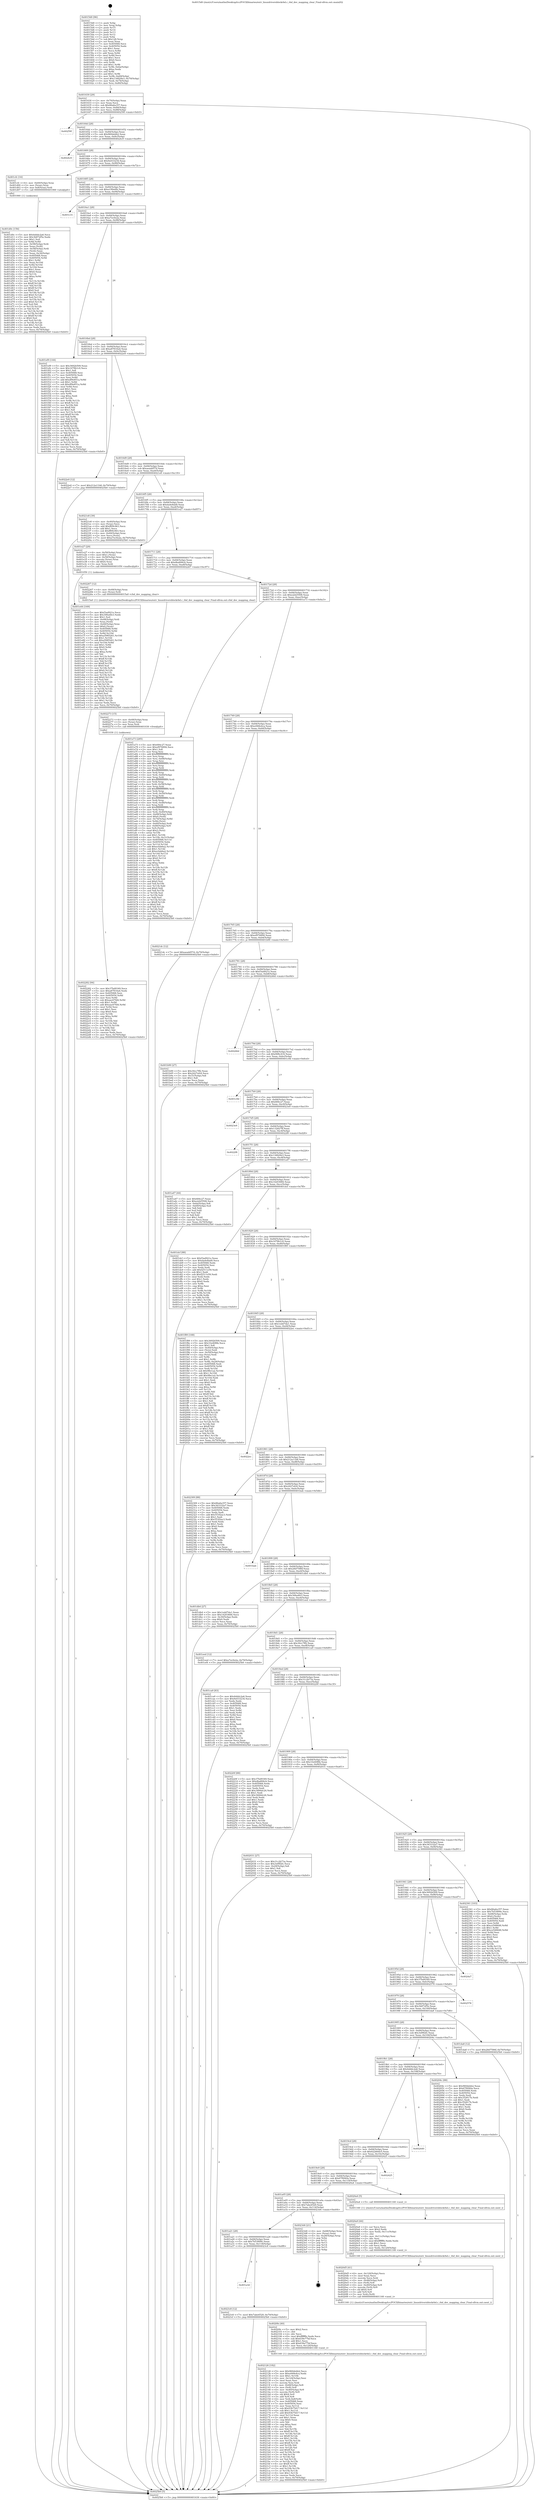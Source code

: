 digraph "0x4015d0" {
  label = "0x4015d0 (/mnt/c/Users/mathe/Desktop/tcc/POCII/binaries/extr_linuxdriversblockrbd.c_rbd_dev_mapping_clear_Final-ollvm.out::main(0))"
  labelloc = "t"
  node[shape=record]

  Entry [label="",width=0.3,height=0.3,shape=circle,fillcolor=black,style=filled]
  "0x401630" [label="{
     0x401630 [29]\l
     | [instrs]\l
     &nbsp;&nbsp;0x401630 \<+3\>: mov -0x70(%rbp),%eax\l
     &nbsp;&nbsp;0x401633 \<+2\>: mov %eax,%ecx\l
     &nbsp;&nbsp;0x401635 \<+6\>: sub $0x86a6a357,%ecx\l
     &nbsp;&nbsp;0x40163b \<+6\>: mov %eax,-0x84(%rbp)\l
     &nbsp;&nbsp;0x401641 \<+6\>: mov %ecx,-0x88(%rbp)\l
     &nbsp;&nbsp;0x401647 \<+6\>: je 000000000040259f \<main+0xfcf\>\l
  }"]
  "0x40259f" [label="{
     0x40259f\l
  }", style=dashed]
  "0x40164d" [label="{
     0x40164d [28]\l
     | [instrs]\l
     &nbsp;&nbsp;0x40164d \<+5\>: jmp 0000000000401652 \<main+0x82\>\l
     &nbsp;&nbsp;0x401652 \<+6\>: mov -0x84(%rbp),%eax\l
     &nbsp;&nbsp;0x401658 \<+5\>: sub $0x960debb2,%eax\l
     &nbsp;&nbsp;0x40165d \<+6\>: mov %eax,-0x8c(%rbp)\l
     &nbsp;&nbsp;0x401663 \<+6\>: je 00000000004024c9 \<main+0xef9\>\l
  }"]
  Exit [label="",width=0.3,height=0.3,shape=circle,fillcolor=black,style=filled,peripheries=2]
  "0x4024c9" [label="{
     0x4024c9\l
  }", style=dashed]
  "0x401669" [label="{
     0x401669 [28]\l
     | [instrs]\l
     &nbsp;&nbsp;0x401669 \<+5\>: jmp 000000000040166e \<main+0x9e\>\l
     &nbsp;&nbsp;0x40166e \<+6\>: mov -0x84(%rbp),%eax\l
     &nbsp;&nbsp;0x401674 \<+5\>: sub $0x9e033234,%eax\l
     &nbsp;&nbsp;0x401679 \<+6\>: mov %eax,-0x90(%rbp)\l
     &nbsp;&nbsp;0x40167f \<+6\>: je 0000000000401cfc \<main+0x72c\>\l
  }"]
  "0x401a3d" [label="{
     0x401a3d\l
  }", style=dashed]
  "0x401cfc" [label="{
     0x401cfc [16]\l
     | [instrs]\l
     &nbsp;&nbsp;0x401cfc \<+4\>: mov -0x60(%rbp),%rax\l
     &nbsp;&nbsp;0x401d00 \<+3\>: mov (%rax),%rax\l
     &nbsp;&nbsp;0x401d03 \<+4\>: mov 0x8(%rax),%rdi\l
     &nbsp;&nbsp;0x401d07 \<+5\>: call 0000000000401060 \<atoi@plt\>\l
     | [calls]\l
     &nbsp;&nbsp;0x401060 \{1\} (unknown)\l
  }"]
  "0x401685" [label="{
     0x401685 [28]\l
     | [instrs]\l
     &nbsp;&nbsp;0x401685 \<+5\>: jmp 000000000040168a \<main+0xba\>\l
     &nbsp;&nbsp;0x40168a \<+6\>: mov -0x84(%rbp),%eax\l
     &nbsp;&nbsp;0x401690 \<+5\>: sub $0xa190e6fe,%eax\l
     &nbsp;&nbsp;0x401695 \<+6\>: mov %eax,-0x94(%rbp)\l
     &nbsp;&nbsp;0x40169b \<+6\>: je 0000000000401c31 \<main+0x661\>\l
  }"]
  "0x4023c8" [label="{
     0x4023c8 [12]\l
     | [instrs]\l
     &nbsp;&nbsp;0x4023c8 \<+7\>: movl $0x7abe4529,-0x70(%rbp)\l
     &nbsp;&nbsp;0x4023cf \<+5\>: jmp 00000000004025b0 \<main+0xfe0\>\l
  }"]
  "0x401c31" [label="{
     0x401c31\l
  }", style=dashed]
  "0x4016a1" [label="{
     0x4016a1 [28]\l
     | [instrs]\l
     &nbsp;&nbsp;0x4016a1 \<+5\>: jmp 00000000004016a6 \<main+0xd6\>\l
     &nbsp;&nbsp;0x4016a6 \<+6\>: mov -0x84(%rbp),%eax\l
     &nbsp;&nbsp;0x4016ac \<+5\>: sub $0xa7ec0e2a,%eax\l
     &nbsp;&nbsp;0x4016b1 \<+6\>: mov %eax,-0x98(%rbp)\l
     &nbsp;&nbsp;0x4016b7 \<+6\>: je 0000000000401ef9 \<main+0x929\>\l
  }"]
  "0x401a21" [label="{
     0x401a21 [28]\l
     | [instrs]\l
     &nbsp;&nbsp;0x401a21 \<+5\>: jmp 0000000000401a26 \<main+0x456\>\l
     &nbsp;&nbsp;0x401a26 \<+6\>: mov -0x84(%rbp),%eax\l
     &nbsp;&nbsp;0x401a2c \<+5\>: sub $0x7b53899c,%eax\l
     &nbsp;&nbsp;0x401a31 \<+6\>: mov %eax,-0x118(%rbp)\l
     &nbsp;&nbsp;0x401a37 \<+6\>: je 00000000004023c8 \<main+0xdf8\>\l
  }"]
  "0x401ef9" [label="{
     0x401ef9 [144]\l
     | [instrs]\l
     &nbsp;&nbsp;0x401ef9 \<+5\>: mov $0x3692b509,%eax\l
     &nbsp;&nbsp;0x401efe \<+5\>: mov $0x1678b1c0,%ecx\l
     &nbsp;&nbsp;0x401f03 \<+2\>: mov $0x1,%dl\l
     &nbsp;&nbsp;0x401f05 \<+7\>: mov 0x405068,%esi\l
     &nbsp;&nbsp;0x401f0c \<+7\>: mov 0x405054,%edi\l
     &nbsp;&nbsp;0x401f13 \<+3\>: mov %esi,%r8d\l
     &nbsp;&nbsp;0x401f16 \<+7\>: add $0xdf9e851a,%r8d\l
     &nbsp;&nbsp;0x401f1d \<+4\>: sub $0x1,%r8d\l
     &nbsp;&nbsp;0x401f21 \<+7\>: sub $0xdf9e851a,%r8d\l
     &nbsp;&nbsp;0x401f28 \<+4\>: imul %r8d,%esi\l
     &nbsp;&nbsp;0x401f2c \<+3\>: and $0x1,%esi\l
     &nbsp;&nbsp;0x401f2f \<+3\>: cmp $0x0,%esi\l
     &nbsp;&nbsp;0x401f32 \<+4\>: sete %r9b\l
     &nbsp;&nbsp;0x401f36 \<+3\>: cmp $0xa,%edi\l
     &nbsp;&nbsp;0x401f39 \<+4\>: setl %r10b\l
     &nbsp;&nbsp;0x401f3d \<+3\>: mov %r9b,%r11b\l
     &nbsp;&nbsp;0x401f40 \<+4\>: xor $0xff,%r11b\l
     &nbsp;&nbsp;0x401f44 \<+3\>: mov %r10b,%bl\l
     &nbsp;&nbsp;0x401f47 \<+3\>: xor $0xff,%bl\l
     &nbsp;&nbsp;0x401f4a \<+3\>: xor $0x1,%dl\l
     &nbsp;&nbsp;0x401f4d \<+3\>: mov %r11b,%r14b\l
     &nbsp;&nbsp;0x401f50 \<+4\>: and $0xff,%r14b\l
     &nbsp;&nbsp;0x401f54 \<+3\>: and %dl,%r9b\l
     &nbsp;&nbsp;0x401f57 \<+3\>: mov %bl,%r15b\l
     &nbsp;&nbsp;0x401f5a \<+4\>: and $0xff,%r15b\l
     &nbsp;&nbsp;0x401f5e \<+3\>: and %dl,%r10b\l
     &nbsp;&nbsp;0x401f61 \<+3\>: or %r9b,%r14b\l
     &nbsp;&nbsp;0x401f64 \<+3\>: or %r10b,%r15b\l
     &nbsp;&nbsp;0x401f67 \<+3\>: xor %r15b,%r14b\l
     &nbsp;&nbsp;0x401f6a \<+3\>: or %bl,%r11b\l
     &nbsp;&nbsp;0x401f6d \<+4\>: xor $0xff,%r11b\l
     &nbsp;&nbsp;0x401f71 \<+3\>: or $0x1,%dl\l
     &nbsp;&nbsp;0x401f74 \<+3\>: and %dl,%r11b\l
     &nbsp;&nbsp;0x401f77 \<+3\>: or %r11b,%r14b\l
     &nbsp;&nbsp;0x401f7a \<+4\>: test $0x1,%r14b\l
     &nbsp;&nbsp;0x401f7e \<+3\>: cmovne %ecx,%eax\l
     &nbsp;&nbsp;0x401f81 \<+3\>: mov %eax,-0x70(%rbp)\l
     &nbsp;&nbsp;0x401f84 \<+5\>: jmp 00000000004025b0 \<main+0xfe0\>\l
  }"]
  "0x4016bd" [label="{
     0x4016bd [28]\l
     | [instrs]\l
     &nbsp;&nbsp;0x4016bd \<+5\>: jmp 00000000004016c2 \<main+0xf2\>\l
     &nbsp;&nbsp;0x4016c2 \<+6\>: mov -0x84(%rbp),%eax\l
     &nbsp;&nbsp;0x4016c8 \<+5\>: sub $0xa87816a4,%eax\l
     &nbsp;&nbsp;0x4016cd \<+6\>: mov %eax,-0x9c(%rbp)\l
     &nbsp;&nbsp;0x4016d3 \<+6\>: je 00000000004022e0 \<main+0xd10\>\l
  }"]
  "0x4023d4" [label="{
     0x4023d4 [21]\l
     | [instrs]\l
     &nbsp;&nbsp;0x4023d4 \<+4\>: mov -0x68(%rbp),%rax\l
     &nbsp;&nbsp;0x4023d8 \<+2\>: mov (%rax),%eax\l
     &nbsp;&nbsp;0x4023da \<+4\>: lea -0x28(%rbp),%rsp\l
     &nbsp;&nbsp;0x4023de \<+1\>: pop %rbx\l
     &nbsp;&nbsp;0x4023df \<+2\>: pop %r12\l
     &nbsp;&nbsp;0x4023e1 \<+2\>: pop %r13\l
     &nbsp;&nbsp;0x4023e3 \<+2\>: pop %r14\l
     &nbsp;&nbsp;0x4023e5 \<+2\>: pop %r15\l
     &nbsp;&nbsp;0x4023e7 \<+1\>: pop %rbp\l
     &nbsp;&nbsp;0x4023e8 \<+1\>: ret\l
  }"]
  "0x4022e0" [label="{
     0x4022e0 [12]\l
     | [instrs]\l
     &nbsp;&nbsp;0x4022e0 \<+7\>: movl $0x212a11b8,-0x70(%rbp)\l
     &nbsp;&nbsp;0x4022e7 \<+5\>: jmp 00000000004025b0 \<main+0xfe0\>\l
  }"]
  "0x4016d9" [label="{
     0x4016d9 [28]\l
     | [instrs]\l
     &nbsp;&nbsp;0x4016d9 \<+5\>: jmp 00000000004016de \<main+0x10e\>\l
     &nbsp;&nbsp;0x4016de \<+6\>: mov -0x84(%rbp),%eax\l
     &nbsp;&nbsp;0x4016e4 \<+5\>: sub $0xaeadd57d,%eax\l
     &nbsp;&nbsp;0x4016e9 \<+6\>: mov %eax,-0xa0(%rbp)\l
     &nbsp;&nbsp;0x4016ef \<+6\>: je 00000000004021e8 \<main+0xc18\>\l
  }"]
  "0x402282" [label="{
     0x402282 [94]\l
     | [instrs]\l
     &nbsp;&nbsp;0x402282 \<+5\>: mov $0x37bd9349,%ecx\l
     &nbsp;&nbsp;0x402287 \<+5\>: mov $0xa87816a4,%edx\l
     &nbsp;&nbsp;0x40228c \<+7\>: mov 0x405068,%esi\l
     &nbsp;&nbsp;0x402293 \<+8\>: mov 0x405054,%r8d\l
     &nbsp;&nbsp;0x40229b \<+3\>: mov %esi,%r9d\l
     &nbsp;&nbsp;0x40229e \<+7\>: sub $0xaac67fd4,%r9d\l
     &nbsp;&nbsp;0x4022a5 \<+4\>: sub $0x1,%r9d\l
     &nbsp;&nbsp;0x4022a9 \<+7\>: add $0xaac67fd4,%r9d\l
     &nbsp;&nbsp;0x4022b0 \<+4\>: imul %r9d,%esi\l
     &nbsp;&nbsp;0x4022b4 \<+3\>: and $0x1,%esi\l
     &nbsp;&nbsp;0x4022b7 \<+3\>: cmp $0x0,%esi\l
     &nbsp;&nbsp;0x4022ba \<+4\>: sete %r10b\l
     &nbsp;&nbsp;0x4022be \<+4\>: cmp $0xa,%r8d\l
     &nbsp;&nbsp;0x4022c2 \<+4\>: setl %r11b\l
     &nbsp;&nbsp;0x4022c6 \<+3\>: mov %r10b,%bl\l
     &nbsp;&nbsp;0x4022c9 \<+3\>: and %r11b,%bl\l
     &nbsp;&nbsp;0x4022cc \<+3\>: xor %r11b,%r10b\l
     &nbsp;&nbsp;0x4022cf \<+3\>: or %r10b,%bl\l
     &nbsp;&nbsp;0x4022d2 \<+3\>: test $0x1,%bl\l
     &nbsp;&nbsp;0x4022d5 \<+3\>: cmovne %edx,%ecx\l
     &nbsp;&nbsp;0x4022d8 \<+3\>: mov %ecx,-0x70(%rbp)\l
     &nbsp;&nbsp;0x4022db \<+5\>: jmp 00000000004025b0 \<main+0xfe0\>\l
  }"]
  "0x4021e8" [label="{
     0x4021e8 [39]\l
     | [instrs]\l
     &nbsp;&nbsp;0x4021e8 \<+4\>: mov -0x40(%rbp),%rax\l
     &nbsp;&nbsp;0x4021ec \<+2\>: mov (%rax),%ecx\l
     &nbsp;&nbsp;0x4021ee \<+6\>: add $0xff09c963,%ecx\l
     &nbsp;&nbsp;0x4021f4 \<+3\>: add $0x1,%ecx\l
     &nbsp;&nbsp;0x4021f7 \<+6\>: sub $0xff09c963,%ecx\l
     &nbsp;&nbsp;0x4021fd \<+4\>: mov -0x40(%rbp),%rax\l
     &nbsp;&nbsp;0x402201 \<+2\>: mov %ecx,(%rax)\l
     &nbsp;&nbsp;0x402203 \<+7\>: movl $0xa7ec0e2a,-0x70(%rbp)\l
     &nbsp;&nbsp;0x40220a \<+5\>: jmp 00000000004025b0 \<main+0xfe0\>\l
  }"]
  "0x4016f5" [label="{
     0x4016f5 [28]\l
     | [instrs]\l
     &nbsp;&nbsp;0x4016f5 \<+5\>: jmp 00000000004016fa \<main+0x12a\>\l
     &nbsp;&nbsp;0x4016fa \<+6\>: mov -0x84(%rbp),%eax\l
     &nbsp;&nbsp;0x401700 \<+5\>: sub $0xda4e8ab8,%eax\l
     &nbsp;&nbsp;0x401705 \<+6\>: mov %eax,-0xa4(%rbp)\l
     &nbsp;&nbsp;0x40170b \<+6\>: je 0000000000401e27 \<main+0x857\>\l
  }"]
  "0x402273" [label="{
     0x402273 [15]\l
     | [instrs]\l
     &nbsp;&nbsp;0x402273 \<+4\>: mov -0x48(%rbp),%rax\l
     &nbsp;&nbsp;0x402277 \<+3\>: mov (%rax),%rax\l
     &nbsp;&nbsp;0x40227a \<+3\>: mov %rax,%rdi\l
     &nbsp;&nbsp;0x40227d \<+5\>: call 0000000000401030 \<free@plt\>\l
     | [calls]\l
     &nbsp;&nbsp;0x401030 \{1\} (unknown)\l
  }"]
  "0x401e27" [label="{
     0x401e27 [29]\l
     | [instrs]\l
     &nbsp;&nbsp;0x401e27 \<+4\>: mov -0x50(%rbp),%rax\l
     &nbsp;&nbsp;0x401e2b \<+6\>: movl $0x1,(%rax)\l
     &nbsp;&nbsp;0x401e31 \<+4\>: mov -0x50(%rbp),%rax\l
     &nbsp;&nbsp;0x401e35 \<+3\>: movslq (%rax),%rax\l
     &nbsp;&nbsp;0x401e38 \<+4\>: shl $0x4,%rax\l
     &nbsp;&nbsp;0x401e3c \<+3\>: mov %rax,%rdi\l
     &nbsp;&nbsp;0x401e3f \<+5\>: call 0000000000401050 \<malloc@plt\>\l
     | [calls]\l
     &nbsp;&nbsp;0x401050 \{1\} (unknown)\l
  }"]
  "0x401711" [label="{
     0x401711 [28]\l
     | [instrs]\l
     &nbsp;&nbsp;0x401711 \<+5\>: jmp 0000000000401716 \<main+0x146\>\l
     &nbsp;&nbsp;0x401716 \<+6\>: mov -0x84(%rbp),%eax\l
     &nbsp;&nbsp;0x40171c \<+5\>: sub $0xdba806cb,%eax\l
     &nbsp;&nbsp;0x401721 \<+6\>: mov %eax,-0xa8(%rbp)\l
     &nbsp;&nbsp;0x401727 \<+6\>: je 0000000000402267 \<main+0xc97\>\l
  }"]
  "0x402126" [label="{
     0x402126 [182]\l
     | [instrs]\l
     &nbsp;&nbsp;0x402126 \<+5\>: mov $0x960debb2,%ecx\l
     &nbsp;&nbsp;0x40212b \<+5\>: mov $0xe948e4ca,%edx\l
     &nbsp;&nbsp;0x402130 \<+3\>: mov $0x1,%r10b\l
     &nbsp;&nbsp;0x402133 \<+6\>: mov -0x124(%rbp),%esi\l
     &nbsp;&nbsp;0x402139 \<+3\>: imul %eax,%esi\l
     &nbsp;&nbsp;0x40213c \<+3\>: movslq %esi,%rdi\l
     &nbsp;&nbsp;0x40213f \<+4\>: mov -0x48(%rbp),%r8\l
     &nbsp;&nbsp;0x402143 \<+3\>: mov (%r8),%r8\l
     &nbsp;&nbsp;0x402146 \<+4\>: mov -0x40(%rbp),%r9\l
     &nbsp;&nbsp;0x40214a \<+3\>: movslq (%r9),%r9\l
     &nbsp;&nbsp;0x40214d \<+4\>: shl $0x4,%r9\l
     &nbsp;&nbsp;0x402151 \<+3\>: add %r9,%r8\l
     &nbsp;&nbsp;0x402154 \<+4\>: mov %rdi,0x8(%r8)\l
     &nbsp;&nbsp;0x402158 \<+7\>: mov 0x405068,%eax\l
     &nbsp;&nbsp;0x40215f \<+7\>: mov 0x405054,%esi\l
     &nbsp;&nbsp;0x402166 \<+3\>: mov %eax,%r11d\l
     &nbsp;&nbsp;0x402169 \<+7\>: sub $0x93b75d17,%r11d\l
     &nbsp;&nbsp;0x402170 \<+4\>: sub $0x1,%r11d\l
     &nbsp;&nbsp;0x402174 \<+7\>: add $0x93b75d17,%r11d\l
     &nbsp;&nbsp;0x40217b \<+4\>: imul %r11d,%eax\l
     &nbsp;&nbsp;0x40217f \<+3\>: and $0x1,%eax\l
     &nbsp;&nbsp;0x402182 \<+3\>: cmp $0x0,%eax\l
     &nbsp;&nbsp;0x402185 \<+3\>: sete %bl\l
     &nbsp;&nbsp;0x402188 \<+3\>: cmp $0xa,%esi\l
     &nbsp;&nbsp;0x40218b \<+4\>: setl %r14b\l
     &nbsp;&nbsp;0x40218f \<+3\>: mov %bl,%r15b\l
     &nbsp;&nbsp;0x402192 \<+4\>: xor $0xff,%r15b\l
     &nbsp;&nbsp;0x402196 \<+3\>: mov %r14b,%r12b\l
     &nbsp;&nbsp;0x402199 \<+4\>: xor $0xff,%r12b\l
     &nbsp;&nbsp;0x40219d \<+4\>: xor $0x1,%r10b\l
     &nbsp;&nbsp;0x4021a1 \<+3\>: mov %r15b,%r13b\l
     &nbsp;&nbsp;0x4021a4 \<+4\>: and $0xff,%r13b\l
     &nbsp;&nbsp;0x4021a8 \<+3\>: and %r10b,%bl\l
     &nbsp;&nbsp;0x4021ab \<+3\>: mov %r12b,%al\l
     &nbsp;&nbsp;0x4021ae \<+2\>: and $0xff,%al\l
     &nbsp;&nbsp;0x4021b0 \<+3\>: and %r10b,%r14b\l
     &nbsp;&nbsp;0x4021b3 \<+3\>: or %bl,%r13b\l
     &nbsp;&nbsp;0x4021b6 \<+3\>: or %r14b,%al\l
     &nbsp;&nbsp;0x4021b9 \<+3\>: xor %al,%r13b\l
     &nbsp;&nbsp;0x4021bc \<+3\>: or %r12b,%r15b\l
     &nbsp;&nbsp;0x4021bf \<+4\>: xor $0xff,%r15b\l
     &nbsp;&nbsp;0x4021c3 \<+4\>: or $0x1,%r10b\l
     &nbsp;&nbsp;0x4021c7 \<+3\>: and %r10b,%r15b\l
     &nbsp;&nbsp;0x4021ca \<+3\>: or %r15b,%r13b\l
     &nbsp;&nbsp;0x4021cd \<+4\>: test $0x1,%r13b\l
     &nbsp;&nbsp;0x4021d1 \<+3\>: cmovne %edx,%ecx\l
     &nbsp;&nbsp;0x4021d4 \<+3\>: mov %ecx,-0x70(%rbp)\l
     &nbsp;&nbsp;0x4021d7 \<+5\>: jmp 00000000004025b0 \<main+0xfe0\>\l
  }"]
  "0x402267" [label="{
     0x402267 [12]\l
     | [instrs]\l
     &nbsp;&nbsp;0x402267 \<+4\>: mov -0x48(%rbp),%rax\l
     &nbsp;&nbsp;0x40226b \<+3\>: mov (%rax),%rdi\l
     &nbsp;&nbsp;0x40226e \<+5\>: call 00000000004015a0 \<rbd_dev_mapping_clear\>\l
     | [calls]\l
     &nbsp;&nbsp;0x4015a0 \{1\} (/mnt/c/Users/mathe/Desktop/tcc/POCII/binaries/extr_linuxdriversblockrbd.c_rbd_dev_mapping_clear_Final-ollvm.out::rbd_dev_mapping_clear)\l
  }"]
  "0x40172d" [label="{
     0x40172d [28]\l
     | [instrs]\l
     &nbsp;&nbsp;0x40172d \<+5\>: jmp 0000000000401732 \<main+0x162\>\l
     &nbsp;&nbsp;0x401732 \<+6\>: mov -0x84(%rbp),%eax\l
     &nbsp;&nbsp;0x401738 \<+5\>: sub $0xe2d25508,%eax\l
     &nbsp;&nbsp;0x40173d \<+6\>: mov %eax,-0xac(%rbp)\l
     &nbsp;&nbsp;0x401743 \<+6\>: je 0000000000401a73 \<main+0x4a3\>\l
  }"]
  "0x4020fe" [label="{
     0x4020fe [40]\l
     | [instrs]\l
     &nbsp;&nbsp;0x4020fe \<+5\>: mov $0x2,%ecx\l
     &nbsp;&nbsp;0x402103 \<+1\>: cltd\l
     &nbsp;&nbsp;0x402104 \<+2\>: idiv %ecx\l
     &nbsp;&nbsp;0x402106 \<+6\>: imul $0xfffffffe,%edx,%ecx\l
     &nbsp;&nbsp;0x40210c \<+6\>: sub $0x639e77bf,%ecx\l
     &nbsp;&nbsp;0x402112 \<+3\>: add $0x1,%ecx\l
     &nbsp;&nbsp;0x402115 \<+6\>: add $0x639e77bf,%ecx\l
     &nbsp;&nbsp;0x40211b \<+6\>: mov %ecx,-0x124(%rbp)\l
     &nbsp;&nbsp;0x402121 \<+5\>: call 0000000000401160 \<next_i\>\l
     | [calls]\l
     &nbsp;&nbsp;0x401160 \{1\} (/mnt/c/Users/mathe/Desktop/tcc/POCII/binaries/extr_linuxdriversblockrbd.c_rbd_dev_mapping_clear_Final-ollvm.out::next_i)\l
  }"]
  "0x401a73" [label="{
     0x401a73 [285]\l
     | [instrs]\l
     &nbsp;&nbsp;0x401a73 \<+5\>: mov $0x684c27,%eax\l
     &nbsp;&nbsp;0x401a78 \<+5\>: mov $0xef976894,%ecx\l
     &nbsp;&nbsp;0x401a7d \<+2\>: mov $0x1,%dl\l
     &nbsp;&nbsp;0x401a7f \<+3\>: mov %rsp,%rsi\l
     &nbsp;&nbsp;0x401a82 \<+4\>: add $0xfffffffffffffff0,%rsi\l
     &nbsp;&nbsp;0x401a86 \<+3\>: mov %rsi,%rsp\l
     &nbsp;&nbsp;0x401a89 \<+4\>: mov %rsi,-0x68(%rbp)\l
     &nbsp;&nbsp;0x401a8d \<+3\>: mov %rsp,%rsi\l
     &nbsp;&nbsp;0x401a90 \<+4\>: add $0xfffffffffffffff0,%rsi\l
     &nbsp;&nbsp;0x401a94 \<+3\>: mov %rsi,%rsp\l
     &nbsp;&nbsp;0x401a97 \<+3\>: mov %rsp,%rdi\l
     &nbsp;&nbsp;0x401a9a \<+4\>: add $0xfffffffffffffff0,%rdi\l
     &nbsp;&nbsp;0x401a9e \<+3\>: mov %rdi,%rsp\l
     &nbsp;&nbsp;0x401aa1 \<+4\>: mov %rdi,-0x60(%rbp)\l
     &nbsp;&nbsp;0x401aa5 \<+3\>: mov %rsp,%rdi\l
     &nbsp;&nbsp;0x401aa8 \<+4\>: add $0xfffffffffffffff0,%rdi\l
     &nbsp;&nbsp;0x401aac \<+3\>: mov %rdi,%rsp\l
     &nbsp;&nbsp;0x401aaf \<+4\>: mov %rdi,-0x58(%rbp)\l
     &nbsp;&nbsp;0x401ab3 \<+3\>: mov %rsp,%rdi\l
     &nbsp;&nbsp;0x401ab6 \<+4\>: add $0xfffffffffffffff0,%rdi\l
     &nbsp;&nbsp;0x401aba \<+3\>: mov %rdi,%rsp\l
     &nbsp;&nbsp;0x401abd \<+4\>: mov %rdi,-0x50(%rbp)\l
     &nbsp;&nbsp;0x401ac1 \<+3\>: mov %rsp,%rdi\l
     &nbsp;&nbsp;0x401ac4 \<+4\>: add $0xfffffffffffffff0,%rdi\l
     &nbsp;&nbsp;0x401ac8 \<+3\>: mov %rdi,%rsp\l
     &nbsp;&nbsp;0x401acb \<+4\>: mov %rdi,-0x48(%rbp)\l
     &nbsp;&nbsp;0x401acf \<+3\>: mov %rsp,%rdi\l
     &nbsp;&nbsp;0x401ad2 \<+4\>: add $0xfffffffffffffff0,%rdi\l
     &nbsp;&nbsp;0x401ad6 \<+3\>: mov %rdi,%rsp\l
     &nbsp;&nbsp;0x401ad9 \<+4\>: mov %rdi,-0x40(%rbp)\l
     &nbsp;&nbsp;0x401add \<+4\>: mov -0x68(%rbp),%rdi\l
     &nbsp;&nbsp;0x401ae1 \<+6\>: movl $0x0,(%rdi)\l
     &nbsp;&nbsp;0x401ae7 \<+4\>: mov -0x74(%rbp),%r8d\l
     &nbsp;&nbsp;0x401aeb \<+3\>: mov %r8d,(%rsi)\l
     &nbsp;&nbsp;0x401aee \<+4\>: mov -0x60(%rbp),%rdi\l
     &nbsp;&nbsp;0x401af2 \<+4\>: mov -0x80(%rbp),%r9\l
     &nbsp;&nbsp;0x401af6 \<+3\>: mov %r9,(%rdi)\l
     &nbsp;&nbsp;0x401af9 \<+3\>: cmpl $0x2,(%rsi)\l
     &nbsp;&nbsp;0x401afc \<+4\>: setne %r10b\l
     &nbsp;&nbsp;0x401b00 \<+4\>: and $0x1,%r10b\l
     &nbsp;&nbsp;0x401b04 \<+4\>: mov %r10b,-0x31(%rbp)\l
     &nbsp;&nbsp;0x401b08 \<+8\>: mov 0x405068,%r11d\l
     &nbsp;&nbsp;0x401b10 \<+7\>: mov 0x405054,%ebx\l
     &nbsp;&nbsp;0x401b17 \<+3\>: mov %r11d,%r14d\l
     &nbsp;&nbsp;0x401b1a \<+7\>: add $0xecfab6a2,%r14d\l
     &nbsp;&nbsp;0x401b21 \<+4\>: sub $0x1,%r14d\l
     &nbsp;&nbsp;0x401b25 \<+7\>: sub $0xecfab6a2,%r14d\l
     &nbsp;&nbsp;0x401b2c \<+4\>: imul %r14d,%r11d\l
     &nbsp;&nbsp;0x401b30 \<+4\>: and $0x1,%r11d\l
     &nbsp;&nbsp;0x401b34 \<+4\>: cmp $0x0,%r11d\l
     &nbsp;&nbsp;0x401b38 \<+4\>: sete %r10b\l
     &nbsp;&nbsp;0x401b3c \<+3\>: cmp $0xa,%ebx\l
     &nbsp;&nbsp;0x401b3f \<+4\>: setl %r15b\l
     &nbsp;&nbsp;0x401b43 \<+3\>: mov %r10b,%r12b\l
     &nbsp;&nbsp;0x401b46 \<+4\>: xor $0xff,%r12b\l
     &nbsp;&nbsp;0x401b4a \<+3\>: mov %r15b,%r13b\l
     &nbsp;&nbsp;0x401b4d \<+4\>: xor $0xff,%r13b\l
     &nbsp;&nbsp;0x401b51 \<+3\>: xor $0x0,%dl\l
     &nbsp;&nbsp;0x401b54 \<+3\>: mov %r12b,%sil\l
     &nbsp;&nbsp;0x401b57 \<+4\>: and $0x0,%sil\l
     &nbsp;&nbsp;0x401b5b \<+3\>: and %dl,%r10b\l
     &nbsp;&nbsp;0x401b5e \<+3\>: mov %r13b,%dil\l
     &nbsp;&nbsp;0x401b61 \<+4\>: and $0x0,%dil\l
     &nbsp;&nbsp;0x401b65 \<+3\>: and %dl,%r15b\l
     &nbsp;&nbsp;0x401b68 \<+3\>: or %r10b,%sil\l
     &nbsp;&nbsp;0x401b6b \<+3\>: or %r15b,%dil\l
     &nbsp;&nbsp;0x401b6e \<+3\>: xor %dil,%sil\l
     &nbsp;&nbsp;0x401b71 \<+3\>: or %r13b,%r12b\l
     &nbsp;&nbsp;0x401b74 \<+4\>: xor $0xff,%r12b\l
     &nbsp;&nbsp;0x401b78 \<+3\>: or $0x0,%dl\l
     &nbsp;&nbsp;0x401b7b \<+3\>: and %dl,%r12b\l
     &nbsp;&nbsp;0x401b7e \<+3\>: or %r12b,%sil\l
     &nbsp;&nbsp;0x401b81 \<+4\>: test $0x1,%sil\l
     &nbsp;&nbsp;0x401b85 \<+3\>: cmovne %ecx,%eax\l
     &nbsp;&nbsp;0x401b88 \<+3\>: mov %eax,-0x70(%rbp)\l
     &nbsp;&nbsp;0x401b8b \<+5\>: jmp 00000000004025b0 \<main+0xfe0\>\l
  }"]
  "0x401749" [label="{
     0x401749 [28]\l
     | [instrs]\l
     &nbsp;&nbsp;0x401749 \<+5\>: jmp 000000000040174e \<main+0x17e\>\l
     &nbsp;&nbsp;0x40174e \<+6\>: mov -0x84(%rbp),%eax\l
     &nbsp;&nbsp;0x401754 \<+5\>: sub $0xe948e4ca,%eax\l
     &nbsp;&nbsp;0x401759 \<+6\>: mov %eax,-0xb0(%rbp)\l
     &nbsp;&nbsp;0x40175f \<+6\>: je 00000000004021dc \<main+0xc0c\>\l
  }"]
  "0x4020d5" [label="{
     0x4020d5 [41]\l
     | [instrs]\l
     &nbsp;&nbsp;0x4020d5 \<+6\>: mov -0x120(%rbp),%ecx\l
     &nbsp;&nbsp;0x4020db \<+3\>: imul %eax,%ecx\l
     &nbsp;&nbsp;0x4020de \<+3\>: movslq %ecx,%rdi\l
     &nbsp;&nbsp;0x4020e1 \<+4\>: mov -0x48(%rbp),%r8\l
     &nbsp;&nbsp;0x4020e5 \<+3\>: mov (%r8),%r8\l
     &nbsp;&nbsp;0x4020e8 \<+4\>: mov -0x40(%rbp),%r9\l
     &nbsp;&nbsp;0x4020ec \<+3\>: movslq (%r9),%r9\l
     &nbsp;&nbsp;0x4020ef \<+4\>: shl $0x4,%r9\l
     &nbsp;&nbsp;0x4020f3 \<+3\>: add %r9,%r8\l
     &nbsp;&nbsp;0x4020f6 \<+3\>: mov %rdi,(%r8)\l
     &nbsp;&nbsp;0x4020f9 \<+5\>: call 0000000000401160 \<next_i\>\l
     | [calls]\l
     &nbsp;&nbsp;0x401160 \{1\} (/mnt/c/Users/mathe/Desktop/tcc/POCII/binaries/extr_linuxdriversblockrbd.c_rbd_dev_mapping_clear_Final-ollvm.out::next_i)\l
  }"]
  "0x4021dc" [label="{
     0x4021dc [12]\l
     | [instrs]\l
     &nbsp;&nbsp;0x4021dc \<+7\>: movl $0xaeadd57d,-0x70(%rbp)\l
     &nbsp;&nbsp;0x4021e3 \<+5\>: jmp 00000000004025b0 \<main+0xfe0\>\l
  }"]
  "0x401765" [label="{
     0x401765 [28]\l
     | [instrs]\l
     &nbsp;&nbsp;0x401765 \<+5\>: jmp 000000000040176a \<main+0x19a\>\l
     &nbsp;&nbsp;0x40176a \<+6\>: mov -0x84(%rbp),%eax\l
     &nbsp;&nbsp;0x401770 \<+5\>: sub $0xef976894,%eax\l
     &nbsp;&nbsp;0x401775 \<+6\>: mov %eax,-0xb4(%rbp)\l
     &nbsp;&nbsp;0x40177b \<+6\>: je 0000000000401b90 \<main+0x5c0\>\l
  }"]
  "0x4020a9" [label="{
     0x4020a9 [44]\l
     | [instrs]\l
     &nbsp;&nbsp;0x4020a9 \<+2\>: xor %ecx,%ecx\l
     &nbsp;&nbsp;0x4020ab \<+5\>: mov $0x2,%edx\l
     &nbsp;&nbsp;0x4020b0 \<+6\>: mov %edx,-0x11c(%rbp)\l
     &nbsp;&nbsp;0x4020b6 \<+1\>: cltd\l
     &nbsp;&nbsp;0x4020b7 \<+6\>: mov -0x11c(%rbp),%esi\l
     &nbsp;&nbsp;0x4020bd \<+2\>: idiv %esi\l
     &nbsp;&nbsp;0x4020bf \<+6\>: imul $0xfffffffe,%edx,%edx\l
     &nbsp;&nbsp;0x4020c5 \<+3\>: sub $0x1,%ecx\l
     &nbsp;&nbsp;0x4020c8 \<+2\>: sub %ecx,%edx\l
     &nbsp;&nbsp;0x4020ca \<+6\>: mov %edx,-0x120(%rbp)\l
     &nbsp;&nbsp;0x4020d0 \<+5\>: call 0000000000401160 \<next_i\>\l
     | [calls]\l
     &nbsp;&nbsp;0x401160 \{1\} (/mnt/c/Users/mathe/Desktop/tcc/POCII/binaries/extr_linuxdriversblockrbd.c_rbd_dev_mapping_clear_Final-ollvm.out::next_i)\l
  }"]
  "0x401b90" [label="{
     0x401b90 [27]\l
     | [instrs]\l
     &nbsp;&nbsp;0x401b90 \<+5\>: mov $0x30cc7ff2,%eax\l
     &nbsp;&nbsp;0x401b95 \<+5\>: mov $0x2427efc6,%ecx\l
     &nbsp;&nbsp;0x401b9a \<+3\>: mov -0x31(%rbp),%dl\l
     &nbsp;&nbsp;0x401b9d \<+3\>: test $0x1,%dl\l
     &nbsp;&nbsp;0x401ba0 \<+3\>: cmovne %ecx,%eax\l
     &nbsp;&nbsp;0x401ba3 \<+3\>: mov %eax,-0x70(%rbp)\l
     &nbsp;&nbsp;0x401ba6 \<+5\>: jmp 00000000004025b0 \<main+0xfe0\>\l
  }"]
  "0x401781" [label="{
     0x401781 [28]\l
     | [instrs]\l
     &nbsp;&nbsp;0x401781 \<+5\>: jmp 0000000000401786 \<main+0x1b6\>\l
     &nbsp;&nbsp;0x401786 \<+6\>: mov -0x84(%rbp),%eax\l
     &nbsp;&nbsp;0x40178c \<+5\>: sub $0xf3ad921e,%eax\l
     &nbsp;&nbsp;0x401791 \<+6\>: mov %eax,-0xb8(%rbp)\l
     &nbsp;&nbsp;0x401797 \<+6\>: je 000000000040246d \<main+0xe9d\>\l
  }"]
  "0x401a05" [label="{
     0x401a05 [28]\l
     | [instrs]\l
     &nbsp;&nbsp;0x401a05 \<+5\>: jmp 0000000000401a0a \<main+0x43a\>\l
     &nbsp;&nbsp;0x401a0a \<+6\>: mov -0x84(%rbp),%eax\l
     &nbsp;&nbsp;0x401a10 \<+5\>: sub $0x7abe4529,%eax\l
     &nbsp;&nbsp;0x401a15 \<+6\>: mov %eax,-0x114(%rbp)\l
     &nbsp;&nbsp;0x401a1b \<+6\>: je 00000000004023d4 \<main+0xe04\>\l
  }"]
  "0x40246d" [label="{
     0x40246d\l
  }", style=dashed]
  "0x40179d" [label="{
     0x40179d [28]\l
     | [instrs]\l
     &nbsp;&nbsp;0x40179d \<+5\>: jmp 00000000004017a2 \<main+0x1d2\>\l
     &nbsp;&nbsp;0x4017a2 \<+6\>: mov -0x84(%rbp),%eax\l
     &nbsp;&nbsp;0x4017a8 \<+5\>: sub $0xf4f6c416,%eax\l
     &nbsp;&nbsp;0x4017ad \<+6\>: mov %eax,-0xbc(%rbp)\l
     &nbsp;&nbsp;0x4017b3 \<+6\>: je 0000000000401c9d \<main+0x6cd\>\l
  }"]
  "0x4020a4" [label="{
     0x4020a4 [5]\l
     | [instrs]\l
     &nbsp;&nbsp;0x4020a4 \<+5\>: call 0000000000401160 \<next_i\>\l
     | [calls]\l
     &nbsp;&nbsp;0x401160 \{1\} (/mnt/c/Users/mathe/Desktop/tcc/POCII/binaries/extr_linuxdriversblockrbd.c_rbd_dev_mapping_clear_Final-ollvm.out::next_i)\l
  }"]
  "0x401c9d" [label="{
     0x401c9d\l
  }", style=dashed]
  "0x4017b9" [label="{
     0x4017b9 [28]\l
     | [instrs]\l
     &nbsp;&nbsp;0x4017b9 \<+5\>: jmp 00000000004017be \<main+0x1ee\>\l
     &nbsp;&nbsp;0x4017be \<+6\>: mov -0x84(%rbp),%eax\l
     &nbsp;&nbsp;0x4017c4 \<+5\>: sub $0x684c27,%eax\l
     &nbsp;&nbsp;0x4017c9 \<+6\>: mov %eax,-0xc0(%rbp)\l
     &nbsp;&nbsp;0x4017cf \<+6\>: je 00000000004023e9 \<main+0xe19\>\l
  }"]
  "0x4019e9" [label="{
     0x4019e9 [28]\l
     | [instrs]\l
     &nbsp;&nbsp;0x4019e9 \<+5\>: jmp 00000000004019ee \<main+0x41e\>\l
     &nbsp;&nbsp;0x4019ee \<+6\>: mov -0x84(%rbp),%eax\l
     &nbsp;&nbsp;0x4019f4 \<+5\>: sub $0x67f0f40a,%eax\l
     &nbsp;&nbsp;0x4019f9 \<+6\>: mov %eax,-0x110(%rbp)\l
     &nbsp;&nbsp;0x4019ff \<+6\>: je 00000000004020a4 \<main+0xad4\>\l
  }"]
  "0x4023e9" [label="{
     0x4023e9\l
  }", style=dashed]
  "0x4017d5" [label="{
     0x4017d5 [28]\l
     | [instrs]\l
     &nbsp;&nbsp;0x4017d5 \<+5\>: jmp 00000000004017da \<main+0x20a\>\l
     &nbsp;&nbsp;0x4017da \<+6\>: mov -0x84(%rbp),%eax\l
     &nbsp;&nbsp;0x4017e0 \<+5\>: sub $0x132827ff,%eax\l
     &nbsp;&nbsp;0x4017e5 \<+6\>: mov %eax,-0xc4(%rbp)\l
     &nbsp;&nbsp;0x4017eb \<+6\>: je 00000000004022f8 \<main+0xd28\>\l
  }"]
  "0x402425" [label="{
     0x402425\l
  }", style=dashed]
  "0x4022f8" [label="{
     0x4022f8\l
  }", style=dashed]
  "0x4017f1" [label="{
     0x4017f1 [28]\l
     | [instrs]\l
     &nbsp;&nbsp;0x4017f1 \<+5\>: jmp 00000000004017f6 \<main+0x226\>\l
     &nbsp;&nbsp;0x4017f6 \<+6\>: mov -0x84(%rbp),%eax\l
     &nbsp;&nbsp;0x4017fc \<+5\>: sub $0x134829e3,%eax\l
     &nbsp;&nbsp;0x401801 \<+6\>: mov %eax,-0xc8(%rbp)\l
     &nbsp;&nbsp;0x401807 \<+6\>: je 0000000000401a47 \<main+0x477\>\l
  }"]
  "0x4019cd" [label="{
     0x4019cd [28]\l
     | [instrs]\l
     &nbsp;&nbsp;0x4019cd \<+5\>: jmp 00000000004019d2 \<main+0x402\>\l
     &nbsp;&nbsp;0x4019d2 \<+6\>: mov -0x84(%rbp),%eax\l
     &nbsp;&nbsp;0x4019d8 \<+5\>: sub $0x622664e5,%eax\l
     &nbsp;&nbsp;0x4019dd \<+6\>: mov %eax,-0x10c(%rbp)\l
     &nbsp;&nbsp;0x4019e3 \<+6\>: je 0000000000402425 \<main+0xe55\>\l
  }"]
  "0x401a47" [label="{
     0x401a47 [44]\l
     | [instrs]\l
     &nbsp;&nbsp;0x401a47 \<+5\>: mov $0x684c27,%eax\l
     &nbsp;&nbsp;0x401a4c \<+5\>: mov $0xe2d25508,%ecx\l
     &nbsp;&nbsp;0x401a51 \<+3\>: mov -0x6a(%rbp),%dl\l
     &nbsp;&nbsp;0x401a54 \<+4\>: mov -0x69(%rbp),%sil\l
     &nbsp;&nbsp;0x401a58 \<+3\>: mov %dl,%dil\l
     &nbsp;&nbsp;0x401a5b \<+3\>: and %sil,%dil\l
     &nbsp;&nbsp;0x401a5e \<+3\>: xor %sil,%dl\l
     &nbsp;&nbsp;0x401a61 \<+3\>: or %dl,%dil\l
     &nbsp;&nbsp;0x401a64 \<+4\>: test $0x1,%dil\l
     &nbsp;&nbsp;0x401a68 \<+3\>: cmovne %ecx,%eax\l
     &nbsp;&nbsp;0x401a6b \<+3\>: mov %eax,-0x70(%rbp)\l
     &nbsp;&nbsp;0x401a6e \<+5\>: jmp 00000000004025b0 \<main+0xfe0\>\l
  }"]
  "0x40180d" [label="{
     0x40180d [28]\l
     | [instrs]\l
     &nbsp;&nbsp;0x40180d \<+5\>: jmp 0000000000401812 \<main+0x242\>\l
     &nbsp;&nbsp;0x401812 \<+6\>: mov -0x84(%rbp),%eax\l
     &nbsp;&nbsp;0x401818 \<+5\>: sub $0x14203684,%eax\l
     &nbsp;&nbsp;0x40181d \<+6\>: mov %eax,-0xcc(%rbp)\l
     &nbsp;&nbsp;0x401823 \<+6\>: je 0000000000401dcf \<main+0x7ff\>\l
  }"]
  "0x4025b0" [label="{
     0x4025b0 [5]\l
     | [instrs]\l
     &nbsp;&nbsp;0x4025b0 \<+5\>: jmp 0000000000401630 \<main+0x60\>\l
  }"]
  "0x4015d0" [label="{
     0x4015d0 [96]\l
     | [instrs]\l
     &nbsp;&nbsp;0x4015d0 \<+1\>: push %rbp\l
     &nbsp;&nbsp;0x4015d1 \<+3\>: mov %rsp,%rbp\l
     &nbsp;&nbsp;0x4015d4 \<+2\>: push %r15\l
     &nbsp;&nbsp;0x4015d6 \<+2\>: push %r14\l
     &nbsp;&nbsp;0x4015d8 \<+2\>: push %r13\l
     &nbsp;&nbsp;0x4015da \<+2\>: push %r12\l
     &nbsp;&nbsp;0x4015dc \<+1\>: push %rbx\l
     &nbsp;&nbsp;0x4015dd \<+7\>: sub $0x128,%rsp\l
     &nbsp;&nbsp;0x4015e4 \<+2\>: xor %eax,%eax\l
     &nbsp;&nbsp;0x4015e6 \<+7\>: mov 0x405068,%ecx\l
     &nbsp;&nbsp;0x4015ed \<+7\>: mov 0x405054,%edx\l
     &nbsp;&nbsp;0x4015f4 \<+3\>: sub $0x1,%eax\l
     &nbsp;&nbsp;0x4015f7 \<+3\>: mov %ecx,%r8d\l
     &nbsp;&nbsp;0x4015fa \<+3\>: add %eax,%r8d\l
     &nbsp;&nbsp;0x4015fd \<+4\>: imul %r8d,%ecx\l
     &nbsp;&nbsp;0x401601 \<+3\>: and $0x1,%ecx\l
     &nbsp;&nbsp;0x401604 \<+3\>: cmp $0x0,%ecx\l
     &nbsp;&nbsp;0x401607 \<+4\>: sete %r9b\l
     &nbsp;&nbsp;0x40160b \<+4\>: and $0x1,%r9b\l
     &nbsp;&nbsp;0x40160f \<+4\>: mov %r9b,-0x6a(%rbp)\l
     &nbsp;&nbsp;0x401613 \<+3\>: cmp $0xa,%edx\l
     &nbsp;&nbsp;0x401616 \<+4\>: setl %r9b\l
     &nbsp;&nbsp;0x40161a \<+4\>: and $0x1,%r9b\l
     &nbsp;&nbsp;0x40161e \<+4\>: mov %r9b,-0x69(%rbp)\l
     &nbsp;&nbsp;0x401622 \<+7\>: movl $0x134829e3,-0x70(%rbp)\l
     &nbsp;&nbsp;0x401629 \<+3\>: mov %edi,-0x74(%rbp)\l
     &nbsp;&nbsp;0x40162c \<+4\>: mov %rsi,-0x80(%rbp)\l
  }"]
  "0x402440" [label="{
     0x402440\l
  }", style=dashed]
  "0x4019b1" [label="{
     0x4019b1 [28]\l
     | [instrs]\l
     &nbsp;&nbsp;0x4019b1 \<+5\>: jmp 00000000004019b6 \<main+0x3e6\>\l
     &nbsp;&nbsp;0x4019b6 \<+6\>: mov -0x84(%rbp),%eax\l
     &nbsp;&nbsp;0x4019bc \<+5\>: sub $0x4dddc2a6,%eax\l
     &nbsp;&nbsp;0x4019c1 \<+6\>: mov %eax,-0x108(%rbp)\l
     &nbsp;&nbsp;0x4019c7 \<+6\>: je 0000000000402440 \<main+0xe70\>\l
  }"]
  "0x401dcf" [label="{
     0x401dcf [88]\l
     | [instrs]\l
     &nbsp;&nbsp;0x401dcf \<+5\>: mov $0xf3ad921e,%eax\l
     &nbsp;&nbsp;0x401dd4 \<+5\>: mov $0xda4e8ab8,%ecx\l
     &nbsp;&nbsp;0x401dd9 \<+7\>: mov 0x405068,%edx\l
     &nbsp;&nbsp;0x401de0 \<+7\>: mov 0x405054,%esi\l
     &nbsp;&nbsp;0x401de7 \<+2\>: mov %edx,%edi\l
     &nbsp;&nbsp;0x401de9 \<+6\>: add $0xf2511e59,%edi\l
     &nbsp;&nbsp;0x401def \<+3\>: sub $0x1,%edi\l
     &nbsp;&nbsp;0x401df2 \<+6\>: sub $0xf2511e59,%edi\l
     &nbsp;&nbsp;0x401df8 \<+3\>: imul %edi,%edx\l
     &nbsp;&nbsp;0x401dfb \<+3\>: and $0x1,%edx\l
     &nbsp;&nbsp;0x401dfe \<+3\>: cmp $0x0,%edx\l
     &nbsp;&nbsp;0x401e01 \<+4\>: sete %r8b\l
     &nbsp;&nbsp;0x401e05 \<+3\>: cmp $0xa,%esi\l
     &nbsp;&nbsp;0x401e08 \<+4\>: setl %r9b\l
     &nbsp;&nbsp;0x401e0c \<+3\>: mov %r8b,%r10b\l
     &nbsp;&nbsp;0x401e0f \<+3\>: and %r9b,%r10b\l
     &nbsp;&nbsp;0x401e12 \<+3\>: xor %r9b,%r8b\l
     &nbsp;&nbsp;0x401e15 \<+3\>: or %r8b,%r10b\l
     &nbsp;&nbsp;0x401e18 \<+4\>: test $0x1,%r10b\l
     &nbsp;&nbsp;0x401e1c \<+3\>: cmovne %ecx,%eax\l
     &nbsp;&nbsp;0x401e1f \<+3\>: mov %eax,-0x70(%rbp)\l
     &nbsp;&nbsp;0x401e22 \<+5\>: jmp 00000000004025b0 \<main+0xfe0\>\l
  }"]
  "0x401829" [label="{
     0x401829 [28]\l
     | [instrs]\l
     &nbsp;&nbsp;0x401829 \<+5\>: jmp 000000000040182e \<main+0x25e\>\l
     &nbsp;&nbsp;0x40182e \<+6\>: mov -0x84(%rbp),%eax\l
     &nbsp;&nbsp;0x401834 \<+5\>: sub $0x1678b1c0,%eax\l
     &nbsp;&nbsp;0x401839 \<+6\>: mov %eax,-0xd0(%rbp)\l
     &nbsp;&nbsp;0x40183f \<+6\>: je 0000000000401f89 \<main+0x9b9\>\l
  }"]
  "0x40204c" [label="{
     0x40204c [88]\l
     | [instrs]\l
     &nbsp;&nbsp;0x40204c \<+5\>: mov $0x960debb2,%eax\l
     &nbsp;&nbsp;0x402051 \<+5\>: mov $0x67f0f40a,%ecx\l
     &nbsp;&nbsp;0x402056 \<+7\>: mov 0x405068,%edx\l
     &nbsp;&nbsp;0x40205d \<+7\>: mov 0x405054,%esi\l
     &nbsp;&nbsp;0x402064 \<+2\>: mov %edx,%edi\l
     &nbsp;&nbsp;0x402066 \<+6\>: sub $0x352817b,%edi\l
     &nbsp;&nbsp;0x40206c \<+3\>: sub $0x1,%edi\l
     &nbsp;&nbsp;0x40206f \<+6\>: add $0x352817b,%edi\l
     &nbsp;&nbsp;0x402075 \<+3\>: imul %edi,%edx\l
     &nbsp;&nbsp;0x402078 \<+3\>: and $0x1,%edx\l
     &nbsp;&nbsp;0x40207b \<+3\>: cmp $0x0,%edx\l
     &nbsp;&nbsp;0x40207e \<+4\>: sete %r8b\l
     &nbsp;&nbsp;0x402082 \<+3\>: cmp $0xa,%esi\l
     &nbsp;&nbsp;0x402085 \<+4\>: setl %r9b\l
     &nbsp;&nbsp;0x402089 \<+3\>: mov %r8b,%r10b\l
     &nbsp;&nbsp;0x40208c \<+3\>: and %r9b,%r10b\l
     &nbsp;&nbsp;0x40208f \<+3\>: xor %r9b,%r8b\l
     &nbsp;&nbsp;0x402092 \<+3\>: or %r8b,%r10b\l
     &nbsp;&nbsp;0x402095 \<+4\>: test $0x1,%r10b\l
     &nbsp;&nbsp;0x402099 \<+3\>: cmovne %ecx,%eax\l
     &nbsp;&nbsp;0x40209c \<+3\>: mov %eax,-0x70(%rbp)\l
     &nbsp;&nbsp;0x40209f \<+5\>: jmp 00000000004025b0 \<main+0xfe0\>\l
  }"]
  "0x401f89" [label="{
     0x401f89 [168]\l
     | [instrs]\l
     &nbsp;&nbsp;0x401f89 \<+5\>: mov $0x3692b509,%eax\l
     &nbsp;&nbsp;0x401f8e \<+5\>: mov $0x33e40f6b,%ecx\l
     &nbsp;&nbsp;0x401f93 \<+2\>: mov $0x1,%dl\l
     &nbsp;&nbsp;0x401f95 \<+4\>: mov -0x40(%rbp),%rsi\l
     &nbsp;&nbsp;0x401f99 \<+2\>: mov (%rsi),%edi\l
     &nbsp;&nbsp;0x401f9b \<+4\>: mov -0x50(%rbp),%rsi\l
     &nbsp;&nbsp;0x401f9f \<+2\>: cmp (%rsi),%edi\l
     &nbsp;&nbsp;0x401fa1 \<+4\>: setl %r8b\l
     &nbsp;&nbsp;0x401fa5 \<+4\>: and $0x1,%r8b\l
     &nbsp;&nbsp;0x401fa9 \<+4\>: mov %r8b,-0x29(%rbp)\l
     &nbsp;&nbsp;0x401fad \<+7\>: mov 0x405068,%edi\l
     &nbsp;&nbsp;0x401fb4 \<+8\>: mov 0x405054,%r9d\l
     &nbsp;&nbsp;0x401fbc \<+3\>: mov %edi,%r10d\l
     &nbsp;&nbsp;0x401fbf \<+7\>: sub $0x98e1a2,%r10d\l
     &nbsp;&nbsp;0x401fc6 \<+4\>: sub $0x1,%r10d\l
     &nbsp;&nbsp;0x401fca \<+7\>: add $0x98e1a2,%r10d\l
     &nbsp;&nbsp;0x401fd1 \<+4\>: imul %r10d,%edi\l
     &nbsp;&nbsp;0x401fd5 \<+3\>: and $0x1,%edi\l
     &nbsp;&nbsp;0x401fd8 \<+3\>: cmp $0x0,%edi\l
     &nbsp;&nbsp;0x401fdb \<+4\>: sete %r8b\l
     &nbsp;&nbsp;0x401fdf \<+4\>: cmp $0xa,%r9d\l
     &nbsp;&nbsp;0x401fe3 \<+4\>: setl %r11b\l
     &nbsp;&nbsp;0x401fe7 \<+3\>: mov %r8b,%bl\l
     &nbsp;&nbsp;0x401fea \<+3\>: xor $0xff,%bl\l
     &nbsp;&nbsp;0x401fed \<+3\>: mov %r11b,%r14b\l
     &nbsp;&nbsp;0x401ff0 \<+4\>: xor $0xff,%r14b\l
     &nbsp;&nbsp;0x401ff4 \<+3\>: xor $0x1,%dl\l
     &nbsp;&nbsp;0x401ff7 \<+3\>: mov %bl,%r15b\l
     &nbsp;&nbsp;0x401ffa \<+4\>: and $0xff,%r15b\l
     &nbsp;&nbsp;0x401ffe \<+3\>: and %dl,%r8b\l
     &nbsp;&nbsp;0x402001 \<+3\>: mov %r14b,%r12b\l
     &nbsp;&nbsp;0x402004 \<+4\>: and $0xff,%r12b\l
     &nbsp;&nbsp;0x402008 \<+3\>: and %dl,%r11b\l
     &nbsp;&nbsp;0x40200b \<+3\>: or %r8b,%r15b\l
     &nbsp;&nbsp;0x40200e \<+3\>: or %r11b,%r12b\l
     &nbsp;&nbsp;0x402011 \<+3\>: xor %r12b,%r15b\l
     &nbsp;&nbsp;0x402014 \<+3\>: or %r14b,%bl\l
     &nbsp;&nbsp;0x402017 \<+3\>: xor $0xff,%bl\l
     &nbsp;&nbsp;0x40201a \<+3\>: or $0x1,%dl\l
     &nbsp;&nbsp;0x40201d \<+2\>: and %dl,%bl\l
     &nbsp;&nbsp;0x40201f \<+3\>: or %bl,%r15b\l
     &nbsp;&nbsp;0x402022 \<+4\>: test $0x1,%r15b\l
     &nbsp;&nbsp;0x402026 \<+3\>: cmovne %ecx,%eax\l
     &nbsp;&nbsp;0x402029 \<+3\>: mov %eax,-0x70(%rbp)\l
     &nbsp;&nbsp;0x40202c \<+5\>: jmp 00000000004025b0 \<main+0xfe0\>\l
  }"]
  "0x401845" [label="{
     0x401845 [28]\l
     | [instrs]\l
     &nbsp;&nbsp;0x401845 \<+5\>: jmp 000000000040184a \<main+0x27a\>\l
     &nbsp;&nbsp;0x40184a \<+6\>: mov -0x84(%rbp),%eax\l
     &nbsp;&nbsp;0x401850 \<+5\>: sub $0x1edd7da1,%eax\l
     &nbsp;&nbsp;0x401855 \<+6\>: mov %eax,-0xd4(%rbp)\l
     &nbsp;&nbsp;0x40185b \<+6\>: je 00000000004022ec \<main+0xd1c\>\l
  }"]
  "0x401e44" [label="{
     0x401e44 [169]\l
     | [instrs]\l
     &nbsp;&nbsp;0x401e44 \<+5\>: mov $0xf3ad921e,%ecx\l
     &nbsp;&nbsp;0x401e49 \<+5\>: mov $0x306a4fe3,%edx\l
     &nbsp;&nbsp;0x401e4e \<+3\>: mov $0x1,%sil\l
     &nbsp;&nbsp;0x401e51 \<+4\>: mov -0x48(%rbp),%rdi\l
     &nbsp;&nbsp;0x401e55 \<+3\>: mov %rax,(%rdi)\l
     &nbsp;&nbsp;0x401e58 \<+4\>: mov -0x40(%rbp),%rax\l
     &nbsp;&nbsp;0x401e5c \<+6\>: movl $0x0,(%rax)\l
     &nbsp;&nbsp;0x401e62 \<+8\>: mov 0x405068,%r8d\l
     &nbsp;&nbsp;0x401e6a \<+8\>: mov 0x405054,%r9d\l
     &nbsp;&nbsp;0x401e72 \<+3\>: mov %r8d,%r10d\l
     &nbsp;&nbsp;0x401e75 \<+7\>: add $0xa5985261,%r10d\l
     &nbsp;&nbsp;0x401e7c \<+4\>: sub $0x1,%r10d\l
     &nbsp;&nbsp;0x401e80 \<+7\>: sub $0xa5985261,%r10d\l
     &nbsp;&nbsp;0x401e87 \<+4\>: imul %r10d,%r8d\l
     &nbsp;&nbsp;0x401e8b \<+4\>: and $0x1,%r8d\l
     &nbsp;&nbsp;0x401e8f \<+4\>: cmp $0x0,%r8d\l
     &nbsp;&nbsp;0x401e93 \<+4\>: sete %r11b\l
     &nbsp;&nbsp;0x401e97 \<+4\>: cmp $0xa,%r9d\l
     &nbsp;&nbsp;0x401e9b \<+3\>: setl %bl\l
     &nbsp;&nbsp;0x401e9e \<+3\>: mov %r11b,%r14b\l
     &nbsp;&nbsp;0x401ea1 \<+4\>: xor $0xff,%r14b\l
     &nbsp;&nbsp;0x401ea5 \<+3\>: mov %bl,%r15b\l
     &nbsp;&nbsp;0x401ea8 \<+4\>: xor $0xff,%r15b\l
     &nbsp;&nbsp;0x401eac \<+4\>: xor $0x0,%sil\l
     &nbsp;&nbsp;0x401eb0 \<+3\>: mov %r14b,%r12b\l
     &nbsp;&nbsp;0x401eb3 \<+4\>: and $0x0,%r12b\l
     &nbsp;&nbsp;0x401eb7 \<+3\>: and %sil,%r11b\l
     &nbsp;&nbsp;0x401eba \<+3\>: mov %r15b,%r13b\l
     &nbsp;&nbsp;0x401ebd \<+4\>: and $0x0,%r13b\l
     &nbsp;&nbsp;0x401ec1 \<+3\>: and %sil,%bl\l
     &nbsp;&nbsp;0x401ec4 \<+3\>: or %r11b,%r12b\l
     &nbsp;&nbsp;0x401ec7 \<+3\>: or %bl,%r13b\l
     &nbsp;&nbsp;0x401eca \<+3\>: xor %r13b,%r12b\l
     &nbsp;&nbsp;0x401ecd \<+3\>: or %r15b,%r14b\l
     &nbsp;&nbsp;0x401ed0 \<+4\>: xor $0xff,%r14b\l
     &nbsp;&nbsp;0x401ed4 \<+4\>: or $0x0,%sil\l
     &nbsp;&nbsp;0x401ed8 \<+3\>: and %sil,%r14b\l
     &nbsp;&nbsp;0x401edb \<+3\>: or %r14b,%r12b\l
     &nbsp;&nbsp;0x401ede \<+4\>: test $0x1,%r12b\l
     &nbsp;&nbsp;0x401ee2 \<+3\>: cmovne %edx,%ecx\l
     &nbsp;&nbsp;0x401ee5 \<+3\>: mov %ecx,-0x70(%rbp)\l
     &nbsp;&nbsp;0x401ee8 \<+5\>: jmp 00000000004025b0 \<main+0xfe0\>\l
  }"]
  "0x4022ec" [label="{
     0x4022ec\l
  }", style=dashed]
  "0x401861" [label="{
     0x401861 [28]\l
     | [instrs]\l
     &nbsp;&nbsp;0x401861 \<+5\>: jmp 0000000000401866 \<main+0x296\>\l
     &nbsp;&nbsp;0x401866 \<+6\>: mov -0x84(%rbp),%eax\l
     &nbsp;&nbsp;0x40186c \<+5\>: sub $0x212a11b8,%eax\l
     &nbsp;&nbsp;0x401871 \<+6\>: mov %eax,-0xd8(%rbp)\l
     &nbsp;&nbsp;0x401877 \<+6\>: je 0000000000402309 \<main+0xd39\>\l
  }"]
  "0x401995" [label="{
     0x401995 [28]\l
     | [instrs]\l
     &nbsp;&nbsp;0x401995 \<+5\>: jmp 000000000040199a \<main+0x3ca\>\l
     &nbsp;&nbsp;0x40199a \<+6\>: mov -0x84(%rbp),%eax\l
     &nbsp;&nbsp;0x4019a0 \<+5\>: sub $0x3ef9f2fc,%eax\l
     &nbsp;&nbsp;0x4019a5 \<+6\>: mov %eax,-0x104(%rbp)\l
     &nbsp;&nbsp;0x4019ab \<+6\>: je 000000000040204c \<main+0xa7c\>\l
  }"]
  "0x402309" [label="{
     0x402309 [88]\l
     | [instrs]\l
     &nbsp;&nbsp;0x402309 \<+5\>: mov $0x86a6a357,%eax\l
     &nbsp;&nbsp;0x40230e \<+5\>: mov $0x363332a7,%ecx\l
     &nbsp;&nbsp;0x402313 \<+7\>: mov 0x405068,%edx\l
     &nbsp;&nbsp;0x40231a \<+7\>: mov 0x405054,%esi\l
     &nbsp;&nbsp;0x402321 \<+2\>: mov %edx,%edi\l
     &nbsp;&nbsp;0x402323 \<+6\>: add $0x553f2ac3,%edi\l
     &nbsp;&nbsp;0x402329 \<+3\>: sub $0x1,%edi\l
     &nbsp;&nbsp;0x40232c \<+6\>: sub $0x553f2ac3,%edi\l
     &nbsp;&nbsp;0x402332 \<+3\>: imul %edi,%edx\l
     &nbsp;&nbsp;0x402335 \<+3\>: and $0x1,%edx\l
     &nbsp;&nbsp;0x402338 \<+3\>: cmp $0x0,%edx\l
     &nbsp;&nbsp;0x40233b \<+4\>: sete %r8b\l
     &nbsp;&nbsp;0x40233f \<+3\>: cmp $0xa,%esi\l
     &nbsp;&nbsp;0x402342 \<+4\>: setl %r9b\l
     &nbsp;&nbsp;0x402346 \<+3\>: mov %r8b,%r10b\l
     &nbsp;&nbsp;0x402349 \<+3\>: and %r9b,%r10b\l
     &nbsp;&nbsp;0x40234c \<+3\>: xor %r9b,%r8b\l
     &nbsp;&nbsp;0x40234f \<+3\>: or %r8b,%r10b\l
     &nbsp;&nbsp;0x402352 \<+4\>: test $0x1,%r10b\l
     &nbsp;&nbsp;0x402356 \<+3\>: cmovne %ecx,%eax\l
     &nbsp;&nbsp;0x402359 \<+3\>: mov %eax,-0x70(%rbp)\l
     &nbsp;&nbsp;0x40235c \<+5\>: jmp 00000000004025b0 \<main+0xfe0\>\l
  }"]
  "0x40187d" [label="{
     0x40187d [28]\l
     | [instrs]\l
     &nbsp;&nbsp;0x40187d \<+5\>: jmp 0000000000401882 \<main+0x2b2\>\l
     &nbsp;&nbsp;0x401882 \<+6\>: mov -0x84(%rbp),%eax\l
     &nbsp;&nbsp;0x401888 \<+5\>: sub $0x2427efc6,%eax\l
     &nbsp;&nbsp;0x40188d \<+6\>: mov %eax,-0xdc(%rbp)\l
     &nbsp;&nbsp;0x401893 \<+6\>: je 0000000000401bab \<main+0x5db\>\l
  }"]
  "0x401da8" [label="{
     0x401da8 [12]\l
     | [instrs]\l
     &nbsp;&nbsp;0x401da8 \<+7\>: movl $0x28d7586f,-0x70(%rbp)\l
     &nbsp;&nbsp;0x401daf \<+5\>: jmp 00000000004025b0 \<main+0xfe0\>\l
  }"]
  "0x401bab" [label="{
     0x401bab\l
  }", style=dashed]
  "0x401899" [label="{
     0x401899 [28]\l
     | [instrs]\l
     &nbsp;&nbsp;0x401899 \<+5\>: jmp 000000000040189e \<main+0x2ce\>\l
     &nbsp;&nbsp;0x40189e \<+6\>: mov -0x84(%rbp),%eax\l
     &nbsp;&nbsp;0x4018a4 \<+5\>: sub $0x28d7586f,%eax\l
     &nbsp;&nbsp;0x4018a9 \<+6\>: mov %eax,-0xe0(%rbp)\l
     &nbsp;&nbsp;0x4018af \<+6\>: je 0000000000401db4 \<main+0x7e4\>\l
  }"]
  "0x401979" [label="{
     0x401979 [28]\l
     | [instrs]\l
     &nbsp;&nbsp;0x401979 \<+5\>: jmp 000000000040197e \<main+0x3ae\>\l
     &nbsp;&nbsp;0x40197e \<+6\>: mov -0x84(%rbp),%eax\l
     &nbsp;&nbsp;0x401984 \<+5\>: sub $0x3b872f5e,%eax\l
     &nbsp;&nbsp;0x401989 \<+6\>: mov %eax,-0x100(%rbp)\l
     &nbsp;&nbsp;0x40198f \<+6\>: je 0000000000401da8 \<main+0x7d8\>\l
  }"]
  "0x401db4" [label="{
     0x401db4 [27]\l
     | [instrs]\l
     &nbsp;&nbsp;0x401db4 \<+5\>: mov $0x1edd7da1,%eax\l
     &nbsp;&nbsp;0x401db9 \<+5\>: mov $0x14203684,%ecx\l
     &nbsp;&nbsp;0x401dbe \<+3\>: mov -0x30(%rbp),%edx\l
     &nbsp;&nbsp;0x401dc1 \<+3\>: cmp $0x0,%edx\l
     &nbsp;&nbsp;0x401dc4 \<+3\>: cmove %ecx,%eax\l
     &nbsp;&nbsp;0x401dc7 \<+3\>: mov %eax,-0x70(%rbp)\l
     &nbsp;&nbsp;0x401dca \<+5\>: jmp 00000000004025b0 \<main+0xfe0\>\l
  }"]
  "0x4018b5" [label="{
     0x4018b5 [28]\l
     | [instrs]\l
     &nbsp;&nbsp;0x4018b5 \<+5\>: jmp 00000000004018ba \<main+0x2ea\>\l
     &nbsp;&nbsp;0x4018ba \<+6\>: mov -0x84(%rbp),%eax\l
     &nbsp;&nbsp;0x4018c0 \<+5\>: sub $0x306a4fe3,%eax\l
     &nbsp;&nbsp;0x4018c5 \<+6\>: mov %eax,-0xe4(%rbp)\l
     &nbsp;&nbsp;0x4018cb \<+6\>: je 0000000000401eed \<main+0x91d\>\l
  }"]
  "0x402578" [label="{
     0x402578\l
  }", style=dashed]
  "0x401eed" [label="{
     0x401eed [12]\l
     | [instrs]\l
     &nbsp;&nbsp;0x401eed \<+7\>: movl $0xa7ec0e2a,-0x70(%rbp)\l
     &nbsp;&nbsp;0x401ef4 \<+5\>: jmp 00000000004025b0 \<main+0xfe0\>\l
  }"]
  "0x4018d1" [label="{
     0x4018d1 [28]\l
     | [instrs]\l
     &nbsp;&nbsp;0x4018d1 \<+5\>: jmp 00000000004018d6 \<main+0x306\>\l
     &nbsp;&nbsp;0x4018d6 \<+6\>: mov -0x84(%rbp),%eax\l
     &nbsp;&nbsp;0x4018dc \<+5\>: sub $0x30cc7ff2,%eax\l
     &nbsp;&nbsp;0x4018e1 \<+6\>: mov %eax,-0xe8(%rbp)\l
     &nbsp;&nbsp;0x4018e7 \<+6\>: je 0000000000401ca9 \<main+0x6d9\>\l
  }"]
  "0x40195d" [label="{
     0x40195d [28]\l
     | [instrs]\l
     &nbsp;&nbsp;0x40195d \<+5\>: jmp 0000000000401962 \<main+0x392\>\l
     &nbsp;&nbsp;0x401962 \<+6\>: mov -0x84(%rbp),%eax\l
     &nbsp;&nbsp;0x401968 \<+5\>: sub $0x37bd9349,%eax\l
     &nbsp;&nbsp;0x40196d \<+6\>: mov %eax,-0xfc(%rbp)\l
     &nbsp;&nbsp;0x401973 \<+6\>: je 0000000000402578 \<main+0xfa8\>\l
  }"]
  "0x401ca9" [label="{
     0x401ca9 [83]\l
     | [instrs]\l
     &nbsp;&nbsp;0x401ca9 \<+5\>: mov $0x4dddc2a6,%eax\l
     &nbsp;&nbsp;0x401cae \<+5\>: mov $0x9e033234,%ecx\l
     &nbsp;&nbsp;0x401cb3 \<+2\>: xor %edx,%edx\l
     &nbsp;&nbsp;0x401cb5 \<+7\>: mov 0x405068,%esi\l
     &nbsp;&nbsp;0x401cbc \<+7\>: mov 0x405054,%edi\l
     &nbsp;&nbsp;0x401cc3 \<+3\>: sub $0x1,%edx\l
     &nbsp;&nbsp;0x401cc6 \<+3\>: mov %esi,%r8d\l
     &nbsp;&nbsp;0x401cc9 \<+3\>: add %edx,%r8d\l
     &nbsp;&nbsp;0x401ccc \<+4\>: imul %r8d,%esi\l
     &nbsp;&nbsp;0x401cd0 \<+3\>: and $0x1,%esi\l
     &nbsp;&nbsp;0x401cd3 \<+3\>: cmp $0x0,%esi\l
     &nbsp;&nbsp;0x401cd6 \<+4\>: sete %r9b\l
     &nbsp;&nbsp;0x401cda \<+3\>: cmp $0xa,%edi\l
     &nbsp;&nbsp;0x401cdd \<+4\>: setl %r10b\l
     &nbsp;&nbsp;0x401ce1 \<+3\>: mov %r9b,%r11b\l
     &nbsp;&nbsp;0x401ce4 \<+3\>: and %r10b,%r11b\l
     &nbsp;&nbsp;0x401ce7 \<+3\>: xor %r10b,%r9b\l
     &nbsp;&nbsp;0x401cea \<+3\>: or %r9b,%r11b\l
     &nbsp;&nbsp;0x401ced \<+4\>: test $0x1,%r11b\l
     &nbsp;&nbsp;0x401cf1 \<+3\>: cmovne %ecx,%eax\l
     &nbsp;&nbsp;0x401cf4 \<+3\>: mov %eax,-0x70(%rbp)\l
     &nbsp;&nbsp;0x401cf7 \<+5\>: jmp 00000000004025b0 \<main+0xfe0\>\l
  }"]
  "0x4018ed" [label="{
     0x4018ed [28]\l
     | [instrs]\l
     &nbsp;&nbsp;0x4018ed \<+5\>: jmp 00000000004018f2 \<main+0x322\>\l
     &nbsp;&nbsp;0x4018f2 \<+6\>: mov -0x84(%rbp),%eax\l
     &nbsp;&nbsp;0x4018f8 \<+5\>: sub $0x31c2b73a,%eax\l
     &nbsp;&nbsp;0x4018fd \<+6\>: mov %eax,-0xec(%rbp)\l
     &nbsp;&nbsp;0x401903 \<+6\>: je 000000000040220f \<main+0xc3f\>\l
  }"]
  "0x401d0c" [label="{
     0x401d0c [156]\l
     | [instrs]\l
     &nbsp;&nbsp;0x401d0c \<+5\>: mov $0x4dddc2a6,%ecx\l
     &nbsp;&nbsp;0x401d11 \<+5\>: mov $0x3b872f5e,%edx\l
     &nbsp;&nbsp;0x401d16 \<+3\>: mov $0x1,%sil\l
     &nbsp;&nbsp;0x401d19 \<+3\>: xor %r8d,%r8d\l
     &nbsp;&nbsp;0x401d1c \<+4\>: mov -0x58(%rbp),%rdi\l
     &nbsp;&nbsp;0x401d20 \<+2\>: mov %eax,(%rdi)\l
     &nbsp;&nbsp;0x401d22 \<+4\>: mov -0x58(%rbp),%rdi\l
     &nbsp;&nbsp;0x401d26 \<+2\>: mov (%rdi),%eax\l
     &nbsp;&nbsp;0x401d28 \<+3\>: mov %eax,-0x30(%rbp)\l
     &nbsp;&nbsp;0x401d2b \<+7\>: mov 0x405068,%eax\l
     &nbsp;&nbsp;0x401d32 \<+8\>: mov 0x405054,%r9d\l
     &nbsp;&nbsp;0x401d3a \<+4\>: sub $0x1,%r8d\l
     &nbsp;&nbsp;0x401d3e \<+3\>: mov %eax,%r10d\l
     &nbsp;&nbsp;0x401d41 \<+3\>: add %r8d,%r10d\l
     &nbsp;&nbsp;0x401d44 \<+4\>: imul %r10d,%eax\l
     &nbsp;&nbsp;0x401d48 \<+3\>: and $0x1,%eax\l
     &nbsp;&nbsp;0x401d4b \<+3\>: cmp $0x0,%eax\l
     &nbsp;&nbsp;0x401d4e \<+4\>: sete %r11b\l
     &nbsp;&nbsp;0x401d52 \<+4\>: cmp $0xa,%r9d\l
     &nbsp;&nbsp;0x401d56 \<+3\>: setl %bl\l
     &nbsp;&nbsp;0x401d59 \<+3\>: mov %r11b,%r14b\l
     &nbsp;&nbsp;0x401d5c \<+4\>: xor $0xff,%r14b\l
     &nbsp;&nbsp;0x401d60 \<+3\>: mov %bl,%r15b\l
     &nbsp;&nbsp;0x401d63 \<+4\>: xor $0xff,%r15b\l
     &nbsp;&nbsp;0x401d67 \<+4\>: xor $0x0,%sil\l
     &nbsp;&nbsp;0x401d6b \<+3\>: mov %r14b,%r12b\l
     &nbsp;&nbsp;0x401d6e \<+4\>: and $0x0,%r12b\l
     &nbsp;&nbsp;0x401d72 \<+3\>: and %sil,%r11b\l
     &nbsp;&nbsp;0x401d75 \<+3\>: mov %r15b,%r13b\l
     &nbsp;&nbsp;0x401d78 \<+4\>: and $0x0,%r13b\l
     &nbsp;&nbsp;0x401d7c \<+3\>: and %sil,%bl\l
     &nbsp;&nbsp;0x401d7f \<+3\>: or %r11b,%r12b\l
     &nbsp;&nbsp;0x401d82 \<+3\>: or %bl,%r13b\l
     &nbsp;&nbsp;0x401d85 \<+3\>: xor %r13b,%r12b\l
     &nbsp;&nbsp;0x401d88 \<+3\>: or %r15b,%r14b\l
     &nbsp;&nbsp;0x401d8b \<+4\>: xor $0xff,%r14b\l
     &nbsp;&nbsp;0x401d8f \<+4\>: or $0x0,%sil\l
     &nbsp;&nbsp;0x401d93 \<+3\>: and %sil,%r14b\l
     &nbsp;&nbsp;0x401d96 \<+3\>: or %r14b,%r12b\l
     &nbsp;&nbsp;0x401d99 \<+4\>: test $0x1,%r12b\l
     &nbsp;&nbsp;0x401d9d \<+3\>: cmovne %edx,%ecx\l
     &nbsp;&nbsp;0x401da0 \<+3\>: mov %ecx,-0x70(%rbp)\l
     &nbsp;&nbsp;0x401da3 \<+5\>: jmp 00000000004025b0 \<main+0xfe0\>\l
  }"]
  "0x4024a7" [label="{
     0x4024a7\l
  }", style=dashed]
  "0x40220f" [label="{
     0x40220f [88]\l
     | [instrs]\l
     &nbsp;&nbsp;0x40220f \<+5\>: mov $0x37bd9349,%eax\l
     &nbsp;&nbsp;0x402214 \<+5\>: mov $0xdba806cb,%ecx\l
     &nbsp;&nbsp;0x402219 \<+7\>: mov 0x405068,%edx\l
     &nbsp;&nbsp;0x402220 \<+7\>: mov 0x405054,%esi\l
     &nbsp;&nbsp;0x402227 \<+2\>: mov %edx,%edi\l
     &nbsp;&nbsp;0x402229 \<+6\>: add $0x3466dc24,%edi\l
     &nbsp;&nbsp;0x40222f \<+3\>: sub $0x1,%edi\l
     &nbsp;&nbsp;0x402232 \<+6\>: sub $0x3466dc24,%edi\l
     &nbsp;&nbsp;0x402238 \<+3\>: imul %edi,%edx\l
     &nbsp;&nbsp;0x40223b \<+3\>: and $0x1,%edx\l
     &nbsp;&nbsp;0x40223e \<+3\>: cmp $0x0,%edx\l
     &nbsp;&nbsp;0x402241 \<+4\>: sete %r8b\l
     &nbsp;&nbsp;0x402245 \<+3\>: cmp $0xa,%esi\l
     &nbsp;&nbsp;0x402248 \<+4\>: setl %r9b\l
     &nbsp;&nbsp;0x40224c \<+3\>: mov %r8b,%r10b\l
     &nbsp;&nbsp;0x40224f \<+3\>: and %r9b,%r10b\l
     &nbsp;&nbsp;0x402252 \<+3\>: xor %r9b,%r8b\l
     &nbsp;&nbsp;0x402255 \<+3\>: or %r8b,%r10b\l
     &nbsp;&nbsp;0x402258 \<+4\>: test $0x1,%r10b\l
     &nbsp;&nbsp;0x40225c \<+3\>: cmovne %ecx,%eax\l
     &nbsp;&nbsp;0x40225f \<+3\>: mov %eax,-0x70(%rbp)\l
     &nbsp;&nbsp;0x402262 \<+5\>: jmp 00000000004025b0 \<main+0xfe0\>\l
  }"]
  "0x401909" [label="{
     0x401909 [28]\l
     | [instrs]\l
     &nbsp;&nbsp;0x401909 \<+5\>: jmp 000000000040190e \<main+0x33e\>\l
     &nbsp;&nbsp;0x40190e \<+6\>: mov -0x84(%rbp),%eax\l
     &nbsp;&nbsp;0x401914 \<+5\>: sub $0x33e40f6b,%eax\l
     &nbsp;&nbsp;0x401919 \<+6\>: mov %eax,-0xf0(%rbp)\l
     &nbsp;&nbsp;0x40191f \<+6\>: je 0000000000402031 \<main+0xa61\>\l
  }"]
  "0x401941" [label="{
     0x401941 [28]\l
     | [instrs]\l
     &nbsp;&nbsp;0x401941 \<+5\>: jmp 0000000000401946 \<main+0x376\>\l
     &nbsp;&nbsp;0x401946 \<+6\>: mov -0x84(%rbp),%eax\l
     &nbsp;&nbsp;0x40194c \<+5\>: sub $0x3692b509,%eax\l
     &nbsp;&nbsp;0x401951 \<+6\>: mov %eax,-0xf8(%rbp)\l
     &nbsp;&nbsp;0x401957 \<+6\>: je 00000000004024a7 \<main+0xed7\>\l
  }"]
  "0x402031" [label="{
     0x402031 [27]\l
     | [instrs]\l
     &nbsp;&nbsp;0x402031 \<+5\>: mov $0x31c2b73a,%eax\l
     &nbsp;&nbsp;0x402036 \<+5\>: mov $0x3ef9f2fc,%ecx\l
     &nbsp;&nbsp;0x40203b \<+3\>: mov -0x29(%rbp),%dl\l
     &nbsp;&nbsp;0x40203e \<+3\>: test $0x1,%dl\l
     &nbsp;&nbsp;0x402041 \<+3\>: cmovne %ecx,%eax\l
     &nbsp;&nbsp;0x402044 \<+3\>: mov %eax,-0x70(%rbp)\l
     &nbsp;&nbsp;0x402047 \<+5\>: jmp 00000000004025b0 \<main+0xfe0\>\l
  }"]
  "0x401925" [label="{
     0x401925 [28]\l
     | [instrs]\l
     &nbsp;&nbsp;0x401925 \<+5\>: jmp 000000000040192a \<main+0x35a\>\l
     &nbsp;&nbsp;0x40192a \<+6\>: mov -0x84(%rbp),%eax\l
     &nbsp;&nbsp;0x401930 \<+5\>: sub $0x363332a7,%eax\l
     &nbsp;&nbsp;0x401935 \<+6\>: mov %eax,-0xf4(%rbp)\l
     &nbsp;&nbsp;0x40193b \<+6\>: je 0000000000402361 \<main+0xd91\>\l
  }"]
  "0x402361" [label="{
     0x402361 [103]\l
     | [instrs]\l
     &nbsp;&nbsp;0x402361 \<+5\>: mov $0x86a6a357,%eax\l
     &nbsp;&nbsp;0x402366 \<+5\>: mov $0x7b53899c,%ecx\l
     &nbsp;&nbsp;0x40236b \<+4\>: mov -0x68(%rbp),%rdx\l
     &nbsp;&nbsp;0x40236f \<+6\>: movl $0x0,(%rdx)\l
     &nbsp;&nbsp;0x402375 \<+7\>: mov 0x405068,%esi\l
     &nbsp;&nbsp;0x40237c \<+7\>: mov 0x405054,%edi\l
     &nbsp;&nbsp;0x402383 \<+3\>: mov %esi,%r8d\l
     &nbsp;&nbsp;0x402386 \<+7\>: sub $0xce548648,%r8d\l
     &nbsp;&nbsp;0x40238d \<+4\>: sub $0x1,%r8d\l
     &nbsp;&nbsp;0x402391 \<+7\>: add $0xce548648,%r8d\l
     &nbsp;&nbsp;0x402398 \<+4\>: imul %r8d,%esi\l
     &nbsp;&nbsp;0x40239c \<+3\>: and $0x1,%esi\l
     &nbsp;&nbsp;0x40239f \<+3\>: cmp $0x0,%esi\l
     &nbsp;&nbsp;0x4023a2 \<+4\>: sete %r9b\l
     &nbsp;&nbsp;0x4023a6 \<+3\>: cmp $0xa,%edi\l
     &nbsp;&nbsp;0x4023a9 \<+4\>: setl %r10b\l
     &nbsp;&nbsp;0x4023ad \<+3\>: mov %r9b,%r11b\l
     &nbsp;&nbsp;0x4023b0 \<+3\>: and %r10b,%r11b\l
     &nbsp;&nbsp;0x4023b3 \<+3\>: xor %r10b,%r9b\l
     &nbsp;&nbsp;0x4023b6 \<+3\>: or %r9b,%r11b\l
     &nbsp;&nbsp;0x4023b9 \<+4\>: test $0x1,%r11b\l
     &nbsp;&nbsp;0x4023bd \<+3\>: cmovne %ecx,%eax\l
     &nbsp;&nbsp;0x4023c0 \<+3\>: mov %eax,-0x70(%rbp)\l
     &nbsp;&nbsp;0x4023c3 \<+5\>: jmp 00000000004025b0 \<main+0xfe0\>\l
  }"]
  Entry -> "0x4015d0" [label=" 1"]
  "0x401630" -> "0x40259f" [label=" 0"]
  "0x401630" -> "0x40164d" [label=" 27"]
  "0x4023d4" -> Exit [label=" 1"]
  "0x40164d" -> "0x4024c9" [label=" 0"]
  "0x40164d" -> "0x401669" [label=" 27"]
  "0x4023c8" -> "0x4025b0" [label=" 1"]
  "0x401669" -> "0x401cfc" [label=" 1"]
  "0x401669" -> "0x401685" [label=" 26"]
  "0x401a21" -> "0x401a3d" [label=" 0"]
  "0x401685" -> "0x401c31" [label=" 0"]
  "0x401685" -> "0x4016a1" [label=" 26"]
  "0x401a21" -> "0x4023c8" [label=" 1"]
  "0x4016a1" -> "0x401ef9" [label=" 2"]
  "0x4016a1" -> "0x4016bd" [label=" 24"]
  "0x401a05" -> "0x401a21" [label=" 1"]
  "0x4016bd" -> "0x4022e0" [label=" 1"]
  "0x4016bd" -> "0x4016d9" [label=" 23"]
  "0x401a05" -> "0x4023d4" [label=" 1"]
  "0x4016d9" -> "0x4021e8" [label=" 1"]
  "0x4016d9" -> "0x4016f5" [label=" 22"]
  "0x402361" -> "0x4025b0" [label=" 1"]
  "0x4016f5" -> "0x401e27" [label=" 1"]
  "0x4016f5" -> "0x401711" [label=" 21"]
  "0x402309" -> "0x4025b0" [label=" 1"]
  "0x401711" -> "0x402267" [label=" 1"]
  "0x401711" -> "0x40172d" [label=" 20"]
  "0x4022e0" -> "0x4025b0" [label=" 1"]
  "0x40172d" -> "0x401a73" [label=" 1"]
  "0x40172d" -> "0x401749" [label=" 19"]
  "0x402282" -> "0x4025b0" [label=" 1"]
  "0x401749" -> "0x4021dc" [label=" 1"]
  "0x401749" -> "0x401765" [label=" 18"]
  "0x402273" -> "0x402282" [label=" 1"]
  "0x401765" -> "0x401b90" [label=" 1"]
  "0x401765" -> "0x401781" [label=" 17"]
  "0x402267" -> "0x402273" [label=" 1"]
  "0x401781" -> "0x40246d" [label=" 0"]
  "0x401781" -> "0x40179d" [label=" 17"]
  "0x40220f" -> "0x4025b0" [label=" 1"]
  "0x40179d" -> "0x401c9d" [label=" 0"]
  "0x40179d" -> "0x4017b9" [label=" 17"]
  "0x4021e8" -> "0x4025b0" [label=" 1"]
  "0x4017b9" -> "0x4023e9" [label=" 0"]
  "0x4017b9" -> "0x4017d5" [label=" 17"]
  "0x402126" -> "0x4025b0" [label=" 1"]
  "0x4017d5" -> "0x4022f8" [label=" 0"]
  "0x4017d5" -> "0x4017f1" [label=" 17"]
  "0x4020fe" -> "0x402126" [label=" 1"]
  "0x4017f1" -> "0x401a47" [label=" 1"]
  "0x4017f1" -> "0x40180d" [label=" 16"]
  "0x401a47" -> "0x4025b0" [label=" 1"]
  "0x4015d0" -> "0x401630" [label=" 1"]
  "0x4025b0" -> "0x401630" [label=" 26"]
  "0x4020a9" -> "0x4020d5" [label=" 1"]
  "0x401a73" -> "0x4025b0" [label=" 1"]
  "0x401b90" -> "0x4025b0" [label=" 1"]
  "0x4020a4" -> "0x4020a9" [label=" 1"]
  "0x40180d" -> "0x401dcf" [label=" 1"]
  "0x40180d" -> "0x401829" [label=" 15"]
  "0x4019e9" -> "0x4020a4" [label=" 1"]
  "0x401829" -> "0x401f89" [label=" 2"]
  "0x401829" -> "0x401845" [label=" 13"]
  "0x4021dc" -> "0x4025b0" [label=" 1"]
  "0x401845" -> "0x4022ec" [label=" 0"]
  "0x401845" -> "0x401861" [label=" 13"]
  "0x4019cd" -> "0x402425" [label=" 0"]
  "0x401861" -> "0x402309" [label=" 1"]
  "0x401861" -> "0x40187d" [label=" 12"]
  "0x4020d5" -> "0x4020fe" [label=" 1"]
  "0x40187d" -> "0x401bab" [label=" 0"]
  "0x40187d" -> "0x401899" [label=" 12"]
  "0x4019b1" -> "0x4019cd" [label=" 3"]
  "0x401899" -> "0x401db4" [label=" 1"]
  "0x401899" -> "0x4018b5" [label=" 11"]
  "0x4019e9" -> "0x401a05" [label=" 2"]
  "0x4018b5" -> "0x401eed" [label=" 1"]
  "0x4018b5" -> "0x4018d1" [label=" 10"]
  "0x40204c" -> "0x4025b0" [label=" 1"]
  "0x4018d1" -> "0x401ca9" [label=" 1"]
  "0x4018d1" -> "0x4018ed" [label=" 9"]
  "0x401ca9" -> "0x4025b0" [label=" 1"]
  "0x401cfc" -> "0x401d0c" [label=" 1"]
  "0x401d0c" -> "0x4025b0" [label=" 1"]
  "0x401995" -> "0x40204c" [label=" 1"]
  "0x4018ed" -> "0x40220f" [label=" 1"]
  "0x4018ed" -> "0x401909" [label=" 8"]
  "0x4019cd" -> "0x4019e9" [label=" 3"]
  "0x401909" -> "0x402031" [label=" 2"]
  "0x401909" -> "0x401925" [label=" 6"]
  "0x401f89" -> "0x4025b0" [label=" 2"]
  "0x401925" -> "0x402361" [label=" 1"]
  "0x401925" -> "0x401941" [label=" 5"]
  "0x402031" -> "0x4025b0" [label=" 2"]
  "0x401941" -> "0x4024a7" [label=" 0"]
  "0x401941" -> "0x40195d" [label=" 5"]
  "0x401995" -> "0x4019b1" [label=" 3"]
  "0x40195d" -> "0x402578" [label=" 0"]
  "0x40195d" -> "0x401979" [label=" 5"]
  "0x4019b1" -> "0x402440" [label=" 0"]
  "0x401979" -> "0x401da8" [label=" 1"]
  "0x401979" -> "0x401995" [label=" 4"]
  "0x401da8" -> "0x4025b0" [label=" 1"]
  "0x401db4" -> "0x4025b0" [label=" 1"]
  "0x401dcf" -> "0x4025b0" [label=" 1"]
  "0x401e27" -> "0x401e44" [label=" 1"]
  "0x401e44" -> "0x4025b0" [label=" 1"]
  "0x401eed" -> "0x4025b0" [label=" 1"]
  "0x401ef9" -> "0x4025b0" [label=" 2"]
}
